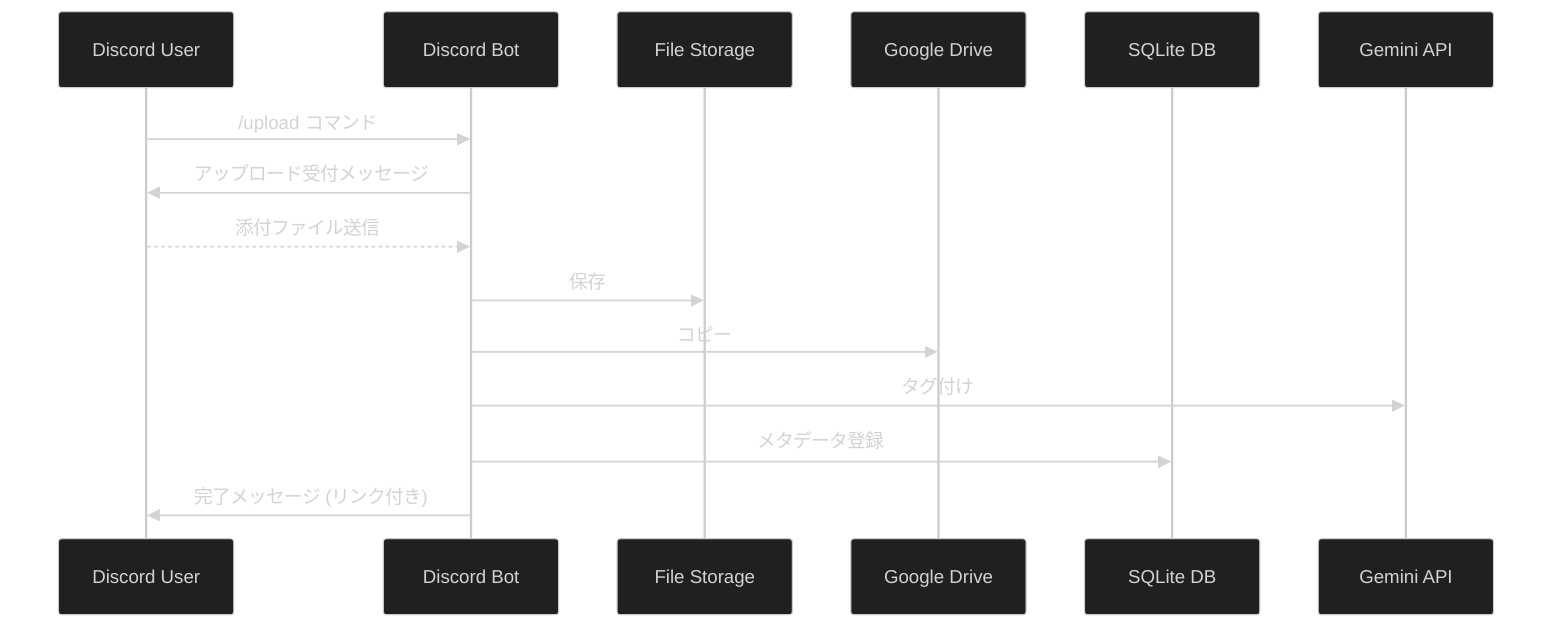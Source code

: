 %%{init: {'theme': 'dark'}}%%
%% Discord 上でのシーケンス図
sequenceDiagram
    participant User as Discord User
    participant Bot as Discord Bot
    participant Files as File Storage
    participant Drive as Google Drive
    participant DB as SQLite DB
    participant Gemini as Gemini API

    User->>Bot: /upload コマンド
    Bot->>User: アップロード受付メッセージ
    User-->>Bot: 添付ファイル送信
    Bot->>Files: 保存
    Bot->>Drive: コピー
    Bot->>Gemini: タグ付け
    Bot->>DB: メタデータ登録
    Bot->>User: 完了メッセージ (リンク付き)